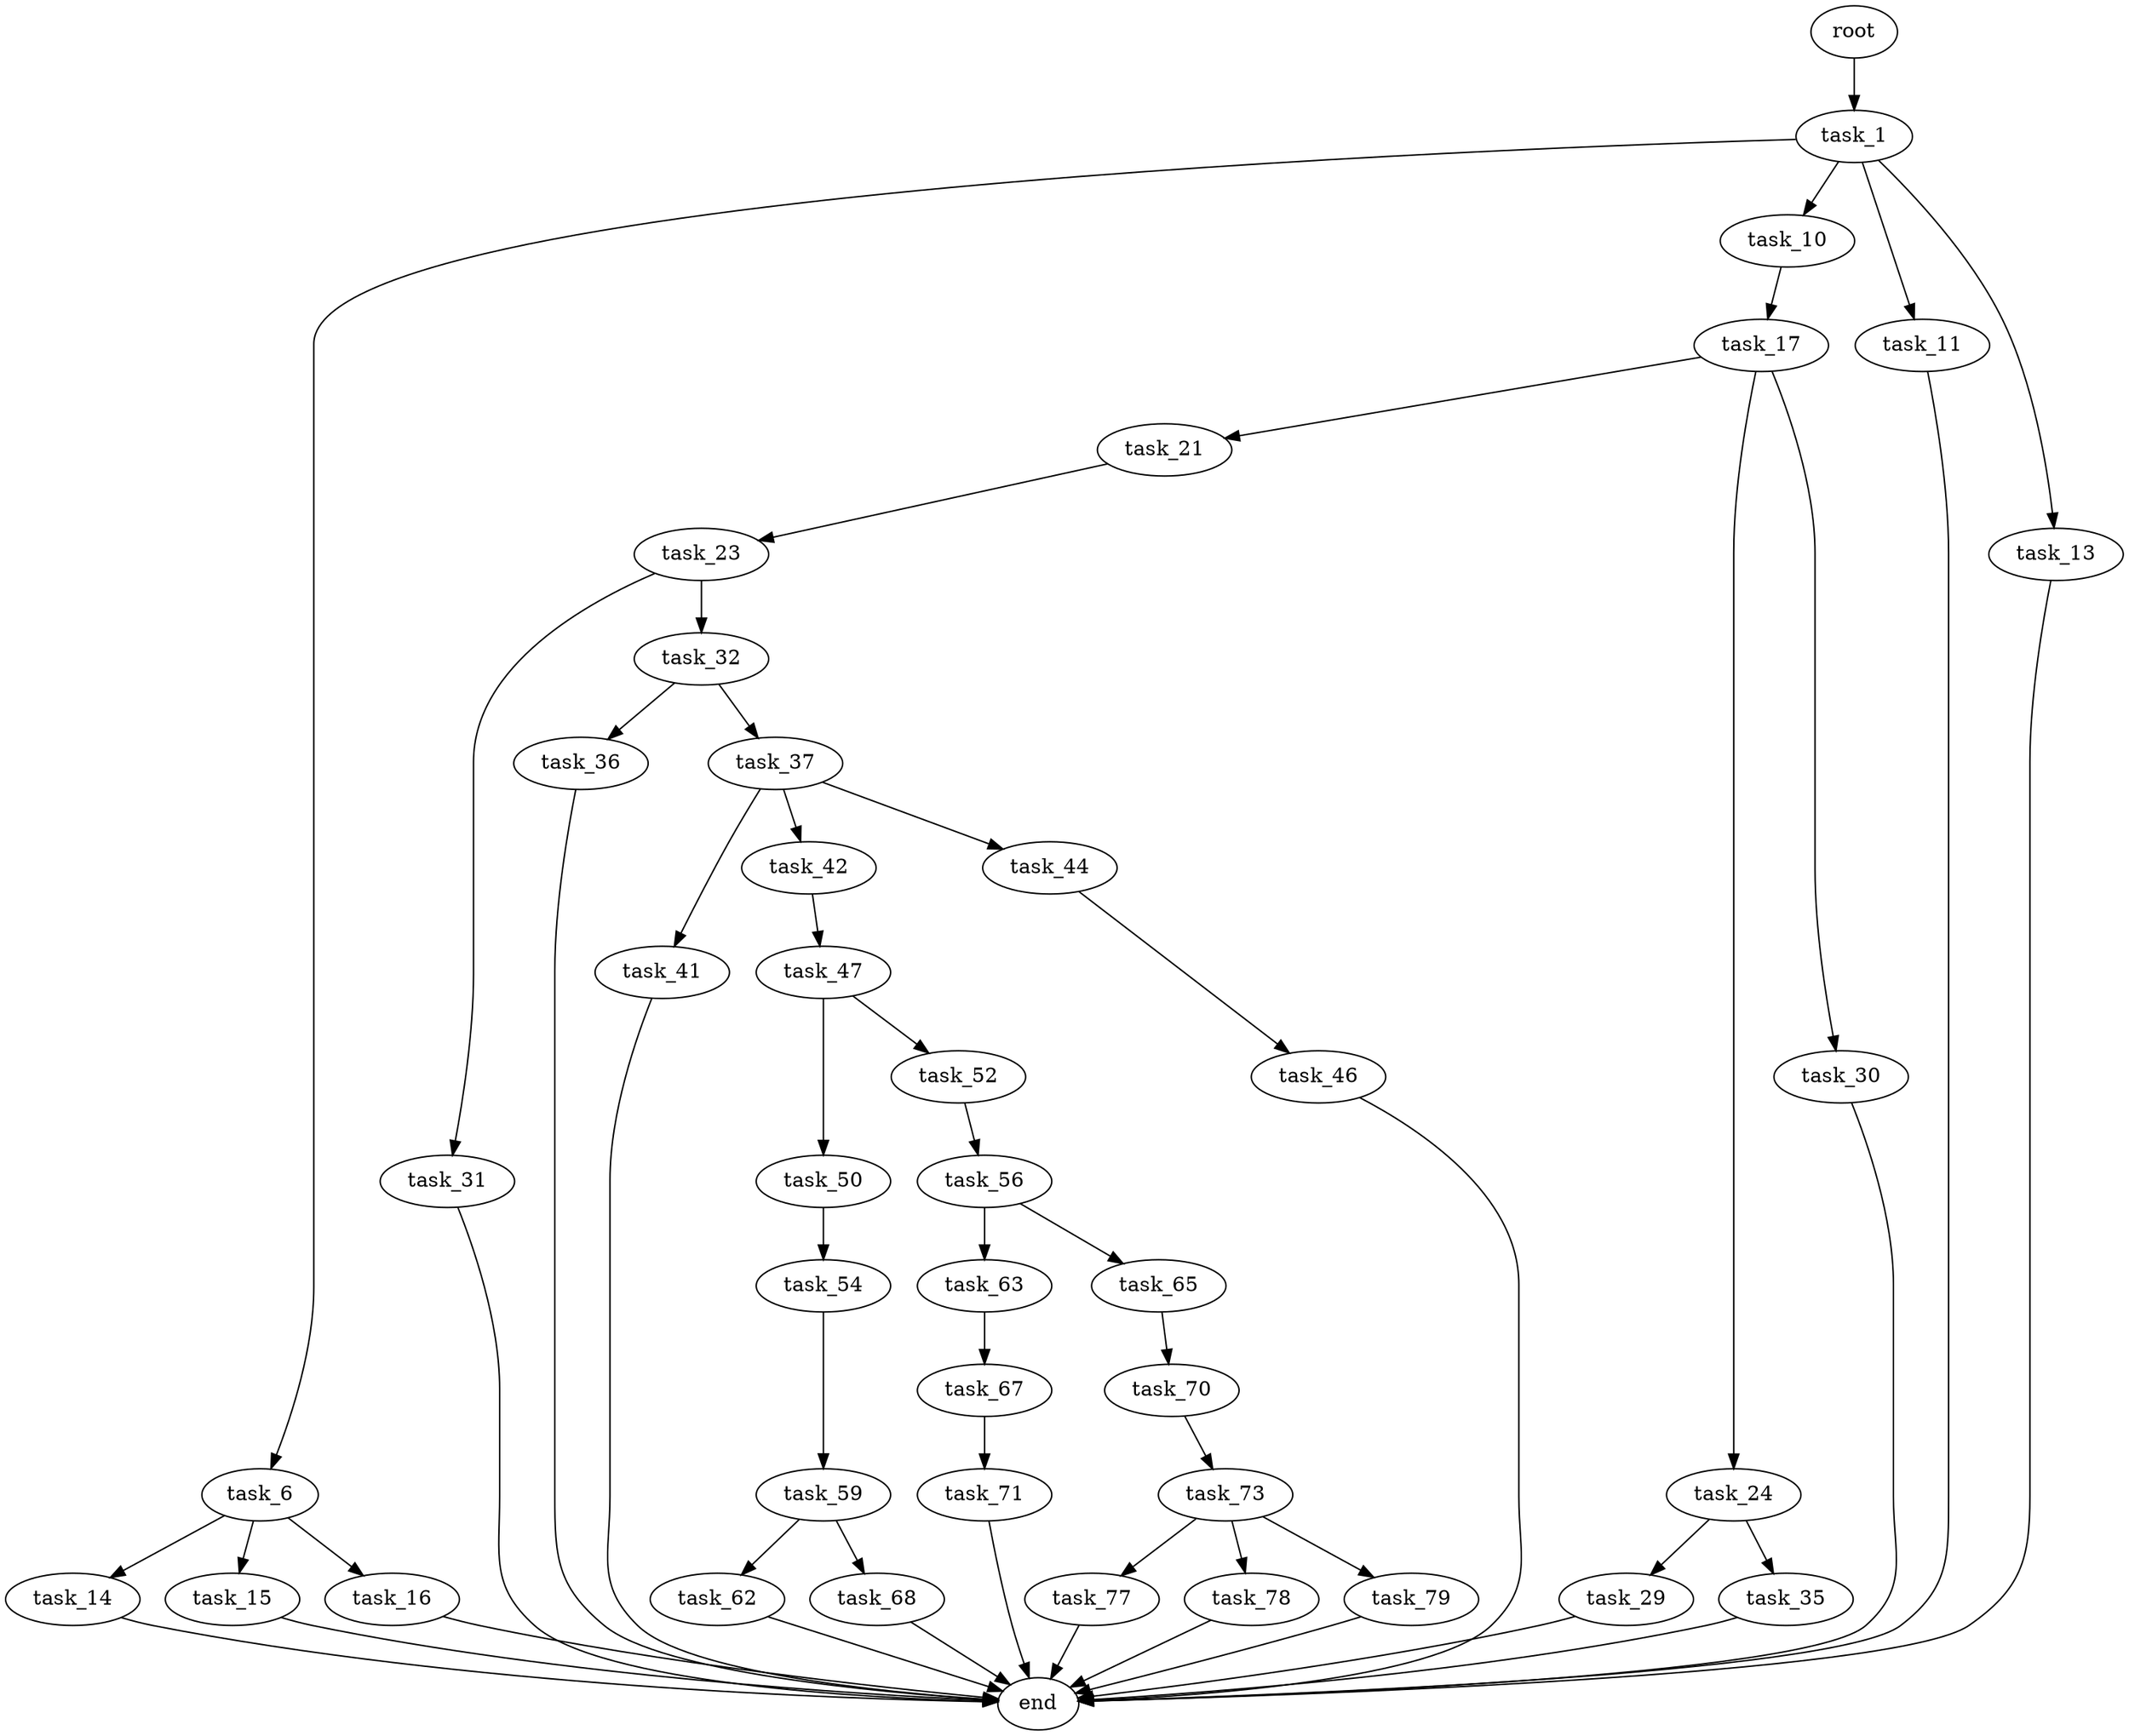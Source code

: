 digraph G {
  root [size="0.000000"];
  task_1 [size="17394941539.000000"];
  task_6 [size="678270623473.000000"];
  task_10 [size="182983897519.000000"];
  task_11 [size="38041037219.000000"];
  task_13 [size="444934566908.000000"];
  task_14 [size="258291954727.000000"];
  task_15 [size="368293445632.000000"];
  task_16 [size="782757789696.000000"];
  task_17 [size="62006119500.000000"];
  end [size="0.000000"];
  task_21 [size="231928233984.000000"];
  task_24 [size="782757789696.000000"];
  task_30 [size="13751476442.000000"];
  task_23 [size="82010797697.000000"];
  task_31 [size="526052946028.000000"];
  task_32 [size="713169796482.000000"];
  task_29 [size="1073741824000.000000"];
  task_35 [size="62902081756.000000"];
  task_36 [size="38126226971.000000"];
  task_37 [size="100991545825.000000"];
  task_41 [size="1258039108.000000"];
  task_42 [size="8440656922.000000"];
  task_44 [size="94689869256.000000"];
  task_47 [size="28991029248.000000"];
  task_46 [size="5062224119.000000"];
  task_50 [size="231928233984.000000"];
  task_52 [size="140505696684.000000"];
  task_54 [size="7634884503.000000"];
  task_56 [size="201054257316.000000"];
  task_59 [size="1195761717919.000000"];
  task_63 [size="134217728000.000000"];
  task_65 [size="5439067876.000000"];
  task_62 [size="221943435272.000000"];
  task_68 [size="368293445632.000000"];
  task_67 [size="45204465125.000000"];
  task_70 [size="167025134529.000000"];
  task_71 [size="249365823471.000000"];
  task_73 [size="318126405609.000000"];
  task_77 [size="48749776212.000000"];
  task_78 [size="782757789696.000000"];
  task_79 [size="37626641791.000000"];

  root -> task_1 [size="1.000000"];
  task_1 -> task_6 [size="301989888.000000"];
  task_1 -> task_10 [size="301989888.000000"];
  task_1 -> task_11 [size="301989888.000000"];
  task_1 -> task_13 [size="301989888.000000"];
  task_6 -> task_14 [size="679477248.000000"];
  task_6 -> task_15 [size="679477248.000000"];
  task_6 -> task_16 [size="679477248.000000"];
  task_10 -> task_17 [size="301989888.000000"];
  task_11 -> end [size="1.000000"];
  task_13 -> end [size="1.000000"];
  task_14 -> end [size="1.000000"];
  task_15 -> end [size="1.000000"];
  task_16 -> end [size="1.000000"];
  task_17 -> task_21 [size="134217728.000000"];
  task_17 -> task_24 [size="134217728.000000"];
  task_17 -> task_30 [size="134217728.000000"];
  task_21 -> task_23 [size="301989888.000000"];
  task_24 -> task_29 [size="679477248.000000"];
  task_24 -> task_35 [size="679477248.000000"];
  task_30 -> end [size="1.000000"];
  task_23 -> task_31 [size="75497472.000000"];
  task_23 -> task_32 [size="75497472.000000"];
  task_31 -> end [size="1.000000"];
  task_32 -> task_36 [size="679477248.000000"];
  task_32 -> task_37 [size="679477248.000000"];
  task_29 -> end [size="1.000000"];
  task_35 -> end [size="1.000000"];
  task_36 -> end [size="1.000000"];
  task_37 -> task_41 [size="75497472.000000"];
  task_37 -> task_42 [size="75497472.000000"];
  task_37 -> task_44 [size="75497472.000000"];
  task_41 -> end [size="1.000000"];
  task_42 -> task_47 [size="134217728.000000"];
  task_44 -> task_46 [size="134217728.000000"];
  task_47 -> task_50 [size="75497472.000000"];
  task_47 -> task_52 [size="75497472.000000"];
  task_46 -> end [size="1.000000"];
  task_50 -> task_54 [size="301989888.000000"];
  task_52 -> task_56 [size="134217728.000000"];
  task_54 -> task_59 [size="209715200.000000"];
  task_56 -> task_63 [size="134217728.000000"];
  task_56 -> task_65 [size="134217728.000000"];
  task_59 -> task_62 [size="838860800.000000"];
  task_59 -> task_68 [size="838860800.000000"];
  task_63 -> task_67 [size="209715200.000000"];
  task_65 -> task_70 [size="134217728.000000"];
  task_62 -> end [size="1.000000"];
  task_68 -> end [size="1.000000"];
  task_67 -> task_71 [size="838860800.000000"];
  task_70 -> task_73 [size="679477248.000000"];
  task_71 -> end [size="1.000000"];
  task_73 -> task_77 [size="209715200.000000"];
  task_73 -> task_78 [size="209715200.000000"];
  task_73 -> task_79 [size="209715200.000000"];
  task_77 -> end [size="1.000000"];
  task_78 -> end [size="1.000000"];
  task_79 -> end [size="1.000000"];
}
